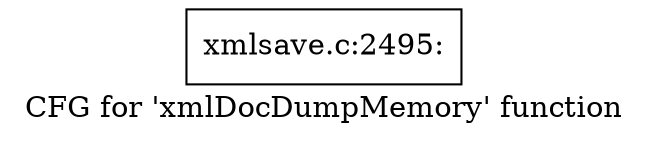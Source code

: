 digraph "CFG for 'xmlDocDumpMemory' function" {
	label="CFG for 'xmlDocDumpMemory' function";

	Node0x5681fb0 [shape=record,label="{xmlsave.c:2495:}"];
}
